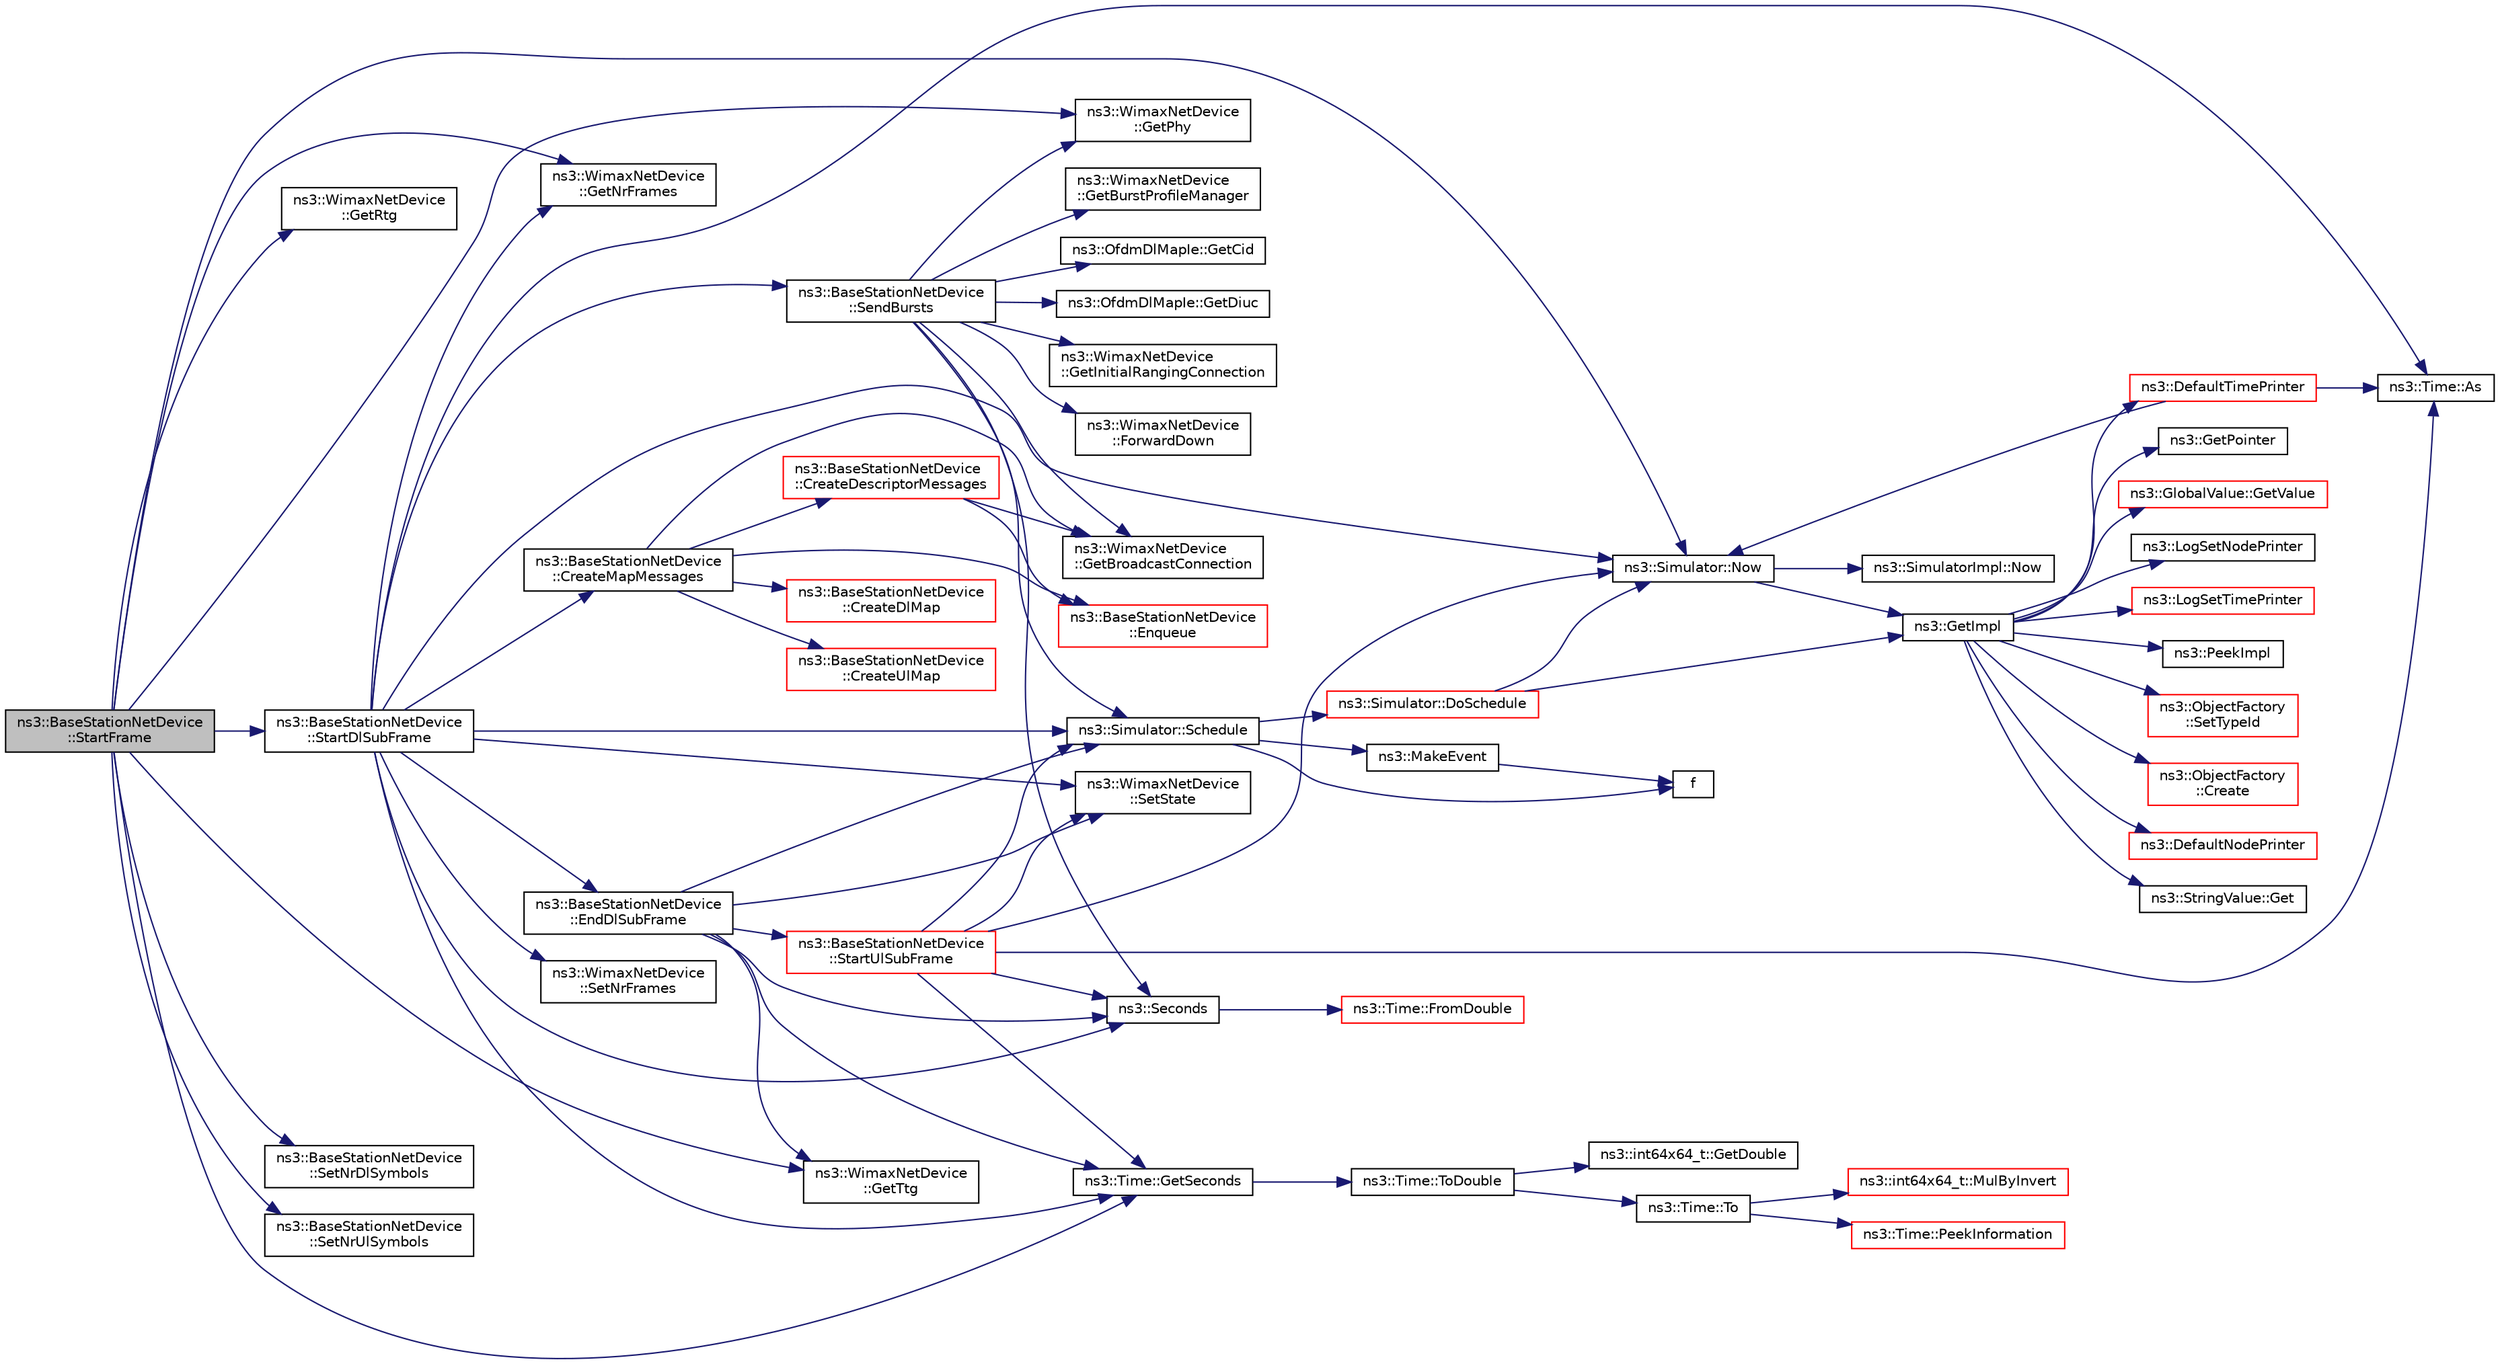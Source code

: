 digraph "ns3::BaseStationNetDevice::StartFrame"
{
 // LATEX_PDF_SIZE
  edge [fontname="Helvetica",fontsize="10",labelfontname="Helvetica",labelfontsize="10"];
  node [fontname="Helvetica",fontsize="10",shape=record];
  rankdir="LR";
  Node1 [label="ns3::BaseStationNetDevice\l::StartFrame",height=0.2,width=0.4,color="black", fillcolor="grey75", style="filled", fontcolor="black",tooltip="Start frame function."];
  Node1 -> Node2 [color="midnightblue",fontsize="10",style="solid",fontname="Helvetica"];
  Node2 [label="ns3::WimaxNetDevice\l::GetNrFrames",height=0.2,width=0.4,color="black", fillcolor="white", style="filled",URL="$classns3_1_1_wimax_net_device.html#a2db23ab911a2df326614d4dd42290932",tooltip="Get the number of frames."];
  Node1 -> Node3 [color="midnightblue",fontsize="10",style="solid",fontname="Helvetica"];
  Node3 [label="ns3::WimaxNetDevice\l::GetPhy",height=0.2,width=0.4,color="black", fillcolor="white", style="filled",URL="$classns3_1_1_wimax_net_device.html#a6a815b32ac3f6e44e5cad9d5350b7b5e",tooltip="Get the physical layer object."];
  Node1 -> Node4 [color="midnightblue",fontsize="10",style="solid",fontname="Helvetica"];
  Node4 [label="ns3::WimaxNetDevice\l::GetRtg",height=0.2,width=0.4,color="black", fillcolor="white", style="filled",URL="$classns3_1_1_wimax_net_device.html#ac29943ec748fea0aac9353fab1864be7",tooltip="Get receive/transmit transition gap."];
  Node1 -> Node5 [color="midnightblue",fontsize="10",style="solid",fontname="Helvetica"];
  Node5 [label="ns3::Time::GetSeconds",height=0.2,width=0.4,color="black", fillcolor="white", style="filled",URL="$classns3_1_1_time.html#a27cb7c22324e0447740929b024dbeb66",tooltip="Get an approximation of the time stored in this instance in the indicated unit."];
  Node5 -> Node6 [color="midnightblue",fontsize="10",style="solid",fontname="Helvetica"];
  Node6 [label="ns3::Time::ToDouble",height=0.2,width=0.4,color="black", fillcolor="white", style="filled",URL="$classns3_1_1_time.html#a1f1f3acb86e4ed17643ef4a9ed1564fe",tooltip="Get the Time value expressed in a particular unit."];
  Node6 -> Node7 [color="midnightblue",fontsize="10",style="solid",fontname="Helvetica"];
  Node7 [label="ns3::int64x64_t::GetDouble",height=0.2,width=0.4,color="black", fillcolor="white", style="filled",URL="$classns3_1_1int64x64__t.html#ad4fd5a21e426f206aca10112cf5f4948",tooltip="Get this value as a double."];
  Node6 -> Node8 [color="midnightblue",fontsize="10",style="solid",fontname="Helvetica"];
  Node8 [label="ns3::Time::To",height=0.2,width=0.4,color="black", fillcolor="white", style="filled",URL="$classns3_1_1_time.html#a0d851a1d99e3bc29625cc91cbf15e039",tooltip="Get the Time value expressed in a particular unit."];
  Node8 -> Node9 [color="midnightblue",fontsize="10",style="solid",fontname="Helvetica"];
  Node9 [label="ns3::int64x64_t::MulByInvert",height=0.2,width=0.4,color="red", fillcolor="white", style="filled",URL="$classns3_1_1int64x64__t.html#a57c020ccad8624bebf8f1ab8f6bb1e6e",tooltip="Multiply this value by a Q0.128 value, presumably representing an inverse, completing a division oper..."];
  Node8 -> Node11 [color="midnightblue",fontsize="10",style="solid",fontname="Helvetica"];
  Node11 [label="ns3::Time::PeekInformation",height=0.2,width=0.4,color="red", fillcolor="white", style="filled",URL="$classns3_1_1_time.html#a0b023c55c20582aa7c1781aacf128034",tooltip="Get the Information record for timeUnit for the current Resolution."];
  Node1 -> Node19 [color="midnightblue",fontsize="10",style="solid",fontname="Helvetica"];
  Node19 [label="ns3::WimaxNetDevice\l::GetTtg",height=0.2,width=0.4,color="black", fillcolor="white", style="filled",URL="$classns3_1_1_wimax_net_device.html#a4762a7cc1722f058eea7539494a05f29",tooltip="Get transmission/receive transition gap."];
  Node1 -> Node20 [color="midnightblue",fontsize="10",style="solid",fontname="Helvetica"];
  Node20 [label="ns3::Simulator::Now",height=0.2,width=0.4,color="black", fillcolor="white", style="filled",URL="$classns3_1_1_simulator.html#ac3178fa975b419f7875e7105be122800",tooltip="Return the current simulation virtual time."];
  Node20 -> Node21 [color="midnightblue",fontsize="10",style="solid",fontname="Helvetica"];
  Node21 [label="ns3::GetImpl",height=0.2,width=0.4,color="black", fillcolor="white", style="filled",URL="$group__simulator.html#ga42eb4eddad41528d4d99794a3dae3fd0",tooltip="Get the SimulatorImpl singleton."];
  Node21 -> Node22 [color="midnightblue",fontsize="10",style="solid",fontname="Helvetica"];
  Node22 [label="ns3::ObjectFactory\l::Create",height=0.2,width=0.4,color="red", fillcolor="white", style="filled",URL="$classns3_1_1_object_factory.html#a52eda277f4aaab54266134ba48102ad7",tooltip="Create an Object instance of the configured TypeId."];
  Node21 -> Node52 [color="midnightblue",fontsize="10",style="solid",fontname="Helvetica"];
  Node52 [label="ns3::DefaultNodePrinter",height=0.2,width=0.4,color="red", fillcolor="white", style="filled",URL="$group__logging.html#gac4c06cbbed12229d85991ced145f6be2",tooltip="Default node id printer implementation."];
  Node21 -> Node55 [color="midnightblue",fontsize="10",style="solid",fontname="Helvetica"];
  Node55 [label="ns3::DefaultTimePrinter",height=0.2,width=0.4,color="red", fillcolor="white", style="filled",URL="$namespacens3.html#ae01c3c7786b644dfb8a0bb8f1201b269",tooltip="Default Time printer."];
  Node55 -> Node56 [color="midnightblue",fontsize="10",style="solid",fontname="Helvetica"];
  Node56 [label="ns3::Time::As",height=0.2,width=0.4,color="black", fillcolor="white", style="filled",URL="$classns3_1_1_time.html#ad5198e31c2512226ca0e58b31fad7fd0",tooltip="Attach a unit to a Time, to facilitate output in a specific unit."];
  Node55 -> Node20 [color="midnightblue",fontsize="10",style="solid",fontname="Helvetica"];
  Node21 -> Node58 [color="midnightblue",fontsize="10",style="solid",fontname="Helvetica"];
  Node58 [label="ns3::StringValue::Get",height=0.2,width=0.4,color="black", fillcolor="white", style="filled",URL="$classns3_1_1_string_value.html#a6f208c2778fe1c7882e5cb429b8326ae",tooltip=" "];
  Node21 -> Node59 [color="midnightblue",fontsize="10",style="solid",fontname="Helvetica"];
  Node59 [label="ns3::GetPointer",height=0.2,width=0.4,color="black", fillcolor="white", style="filled",URL="$namespacens3.html#ab4e173cdfd43d17c1a40d5348510a670",tooltip=" "];
  Node21 -> Node60 [color="midnightblue",fontsize="10",style="solid",fontname="Helvetica"];
  Node60 [label="ns3::GlobalValue::GetValue",height=0.2,width=0.4,color="red", fillcolor="white", style="filled",URL="$classns3_1_1_global_value.html#a48a99242193fb69609a17332733e8600",tooltip="Get the value."];
  Node21 -> Node62 [color="midnightblue",fontsize="10",style="solid",fontname="Helvetica"];
  Node62 [label="ns3::LogSetNodePrinter",height=0.2,width=0.4,color="black", fillcolor="white", style="filled",URL="$namespacens3.html#aebac73305345f2e2803fdeb102a7705e",tooltip="Set the LogNodePrinter function to be used to prepend log messages with the node id."];
  Node21 -> Node63 [color="midnightblue",fontsize="10",style="solid",fontname="Helvetica"];
  Node63 [label="ns3::LogSetTimePrinter",height=0.2,width=0.4,color="red", fillcolor="white", style="filled",URL="$namespacens3.html#a46cd76678f7da29799d1b41994e12ec1",tooltip="Set the TimePrinter function to be used to prepend log messages with the simulation time."];
  Node21 -> Node68 [color="midnightblue",fontsize="10",style="solid",fontname="Helvetica"];
  Node68 [label="ns3::PeekImpl",height=0.2,width=0.4,color="black", fillcolor="white", style="filled",URL="$group__simulator.html#ga233c5c38de117e4e4a5a9cd168694792",tooltip="Get the static SimulatorImpl instance."];
  Node21 -> Node69 [color="midnightblue",fontsize="10",style="solid",fontname="Helvetica"];
  Node69 [label="ns3::ObjectFactory\l::SetTypeId",height=0.2,width=0.4,color="red", fillcolor="white", style="filled",URL="$classns3_1_1_object_factory.html#a77dcd099064038a1eb7a6b8251229ec3",tooltip="Set the TypeId of the Objects to be created by this factory."];
  Node20 -> Node70 [color="midnightblue",fontsize="10",style="solid",fontname="Helvetica"];
  Node70 [label="ns3::SimulatorImpl::Now",height=0.2,width=0.4,color="black", fillcolor="white", style="filled",URL="$classns3_1_1_simulator_impl.html#aa516c50060846adc6fd316e83ef0797c",tooltip="Return the current simulation virtual time."];
  Node1 -> Node71 [color="midnightblue",fontsize="10",style="solid",fontname="Helvetica"];
  Node71 [label="ns3::BaseStationNetDevice\l::SetNrDlSymbols",height=0.2,width=0.4,color="black", fillcolor="white", style="filled",URL="$classns3_1_1_base_station_net_device.html#a4432114996159479b03d7735d5716bf7",tooltip=" "];
  Node1 -> Node72 [color="midnightblue",fontsize="10",style="solid",fontname="Helvetica"];
  Node72 [label="ns3::BaseStationNetDevice\l::SetNrUlSymbols",height=0.2,width=0.4,color="black", fillcolor="white", style="filled",URL="$classns3_1_1_base_station_net_device.html#a8f53d76424bfbbed72d72ece5f76336c",tooltip=" "];
  Node1 -> Node73 [color="midnightblue",fontsize="10",style="solid",fontname="Helvetica"];
  Node73 [label="ns3::BaseStationNetDevice\l::StartDlSubFrame",height=0.2,width=0.4,color="black", fillcolor="white", style="filled",URL="$classns3_1_1_base_station_net_device.html#a27bab37fd4944f4c8fa93c5911effab3",tooltip="Start DL subframe function."];
  Node73 -> Node56 [color="midnightblue",fontsize="10",style="solid",fontname="Helvetica"];
  Node73 -> Node74 [color="midnightblue",fontsize="10",style="solid",fontname="Helvetica"];
  Node74 [label="ns3::BaseStationNetDevice\l::CreateMapMessages",height=0.2,width=0.4,color="black", fillcolor="white", style="filled",URL="$classns3_1_1_base_station_net_device.html#a5bbf169891f8a3b28b952039ed63253f",tooltip="creates the MAC management messages DL-MAP and UL-MAP"];
  Node74 -> Node75 [color="midnightblue",fontsize="10",style="solid",fontname="Helvetica"];
  Node75 [label="ns3::BaseStationNetDevice\l::CreateDescriptorMessages",height=0.2,width=0.4,color="red", fillcolor="white", style="filled",URL="$classns3_1_1_base_station_net_device.html#aa51c6c56099714aa267d63e4527c377b",tooltip="creates the channel descriptor MAC management messages DCD and UCD"];
  Node75 -> Node155 [color="midnightblue",fontsize="10",style="solid",fontname="Helvetica"];
  Node155 [label="ns3::BaseStationNetDevice\l::Enqueue",height=0.2,width=0.4,color="red", fillcolor="white", style="filled",URL="$classns3_1_1_base_station_net_device.html#a3c3e517ac4a08682411ed4fa0c97c037",tooltip="Enqueue a packet into a connection queue."];
  Node75 -> Node161 [color="midnightblue",fontsize="10",style="solid",fontname="Helvetica"];
  Node161 [label="ns3::WimaxNetDevice\l::GetBroadcastConnection",height=0.2,width=0.4,color="black", fillcolor="white", style="filled",URL="$classns3_1_1_wimax_net_device.html#a3d15e0998284a84d9ef45c28646e7657",tooltip="Get the broadcast connection."];
  Node74 -> Node162 [color="midnightblue",fontsize="10",style="solid",fontname="Helvetica"];
  Node162 [label="ns3::BaseStationNetDevice\l::CreateDlMap",height=0.2,width=0.4,color="red", fillcolor="white", style="filled",URL="$classns3_1_1_base_station_net_device.html#ab03962233fca4f8e6581c87ce34b8170",tooltip="Create DL map."];
  Node74 -> Node171 [color="midnightblue",fontsize="10",style="solid",fontname="Helvetica"];
  Node171 [label="ns3::BaseStationNetDevice\l::CreateUlMap",height=0.2,width=0.4,color="red", fillcolor="white", style="filled",URL="$classns3_1_1_base_station_net_device.html#a73d0eb6a57169fc627126d2e37de9f20",tooltip="Create UL map."];
  Node74 -> Node155 [color="midnightblue",fontsize="10",style="solid",fontname="Helvetica"];
  Node74 -> Node161 [color="midnightblue",fontsize="10",style="solid",fontname="Helvetica"];
  Node73 -> Node175 [color="midnightblue",fontsize="10",style="solid",fontname="Helvetica"];
  Node175 [label="ns3::BaseStationNetDevice\l::EndDlSubFrame",height=0.2,width=0.4,color="black", fillcolor="white", style="filled",URL="$classns3_1_1_base_station_net_device.html#a0d20b289eddae756199cc8d11d4db589",tooltip="End DL subframe function."];
  Node175 -> Node5 [color="midnightblue",fontsize="10",style="solid",fontname="Helvetica"];
  Node175 -> Node19 [color="midnightblue",fontsize="10",style="solid",fontname="Helvetica"];
  Node175 -> Node176 [color="midnightblue",fontsize="10",style="solid",fontname="Helvetica"];
  Node176 [label="ns3::Simulator::Schedule",height=0.2,width=0.4,color="black", fillcolor="white", style="filled",URL="$classns3_1_1_simulator.html#a3da7d28335c8ac0e3e86781f766df241",tooltip="Schedule an event to expire after delay."];
  Node176 -> Node177 [color="midnightblue",fontsize="10",style="solid",fontname="Helvetica"];
  Node177 [label="ns3::Simulator::DoSchedule",height=0.2,width=0.4,color="red", fillcolor="white", style="filled",URL="$classns3_1_1_simulator.html#a47af23973938819bdc89cb2807e09ed5",tooltip="Implementation of the various Schedule methods."];
  Node177 -> Node21 [color="midnightblue",fontsize="10",style="solid",fontname="Helvetica"];
  Node177 -> Node20 [color="midnightblue",fontsize="10",style="solid",fontname="Helvetica"];
  Node176 -> Node186 [color="midnightblue",fontsize="10",style="solid",fontname="Helvetica"];
  Node186 [label="f",height=0.2,width=0.4,color="black", fillcolor="white", style="filled",URL="$80211b_8c.html#ae7ffc1a8f84fa47a0812b2f2b9627132",tooltip=" "];
  Node176 -> Node187 [color="midnightblue",fontsize="10",style="solid",fontname="Helvetica"];
  Node187 [label="ns3::MakeEvent",height=0.2,width=0.4,color="black", fillcolor="white", style="filled",URL="$group__makeeventfnptr.html#ga289a28a2497c18a9bd299e5e2014094b",tooltip="Make an EventImpl from a function pointer taking varying numbers of arguments."];
  Node187 -> Node186 [color="midnightblue",fontsize="10",style="solid",fontname="Helvetica"];
  Node175 -> Node188 [color="midnightblue",fontsize="10",style="solid",fontname="Helvetica"];
  Node188 [label="ns3::Seconds",height=0.2,width=0.4,color="black", fillcolor="white", style="filled",URL="$group__timecivil.html#ga33c34b816f8ff6628e33d5c8e9713b9e",tooltip="Construct a Time in the indicated unit."];
  Node188 -> Node14 [color="midnightblue",fontsize="10",style="solid",fontname="Helvetica"];
  Node14 [label="ns3::Time::FromDouble",height=0.2,width=0.4,color="red", fillcolor="white", style="filled",URL="$classns3_1_1_time.html#a60e845f4a74e62495b86356afe604cb4",tooltip="Create a Time equal to value in unit unit."];
  Node175 -> Node189 [color="midnightblue",fontsize="10",style="solid",fontname="Helvetica"];
  Node189 [label="ns3::WimaxNetDevice\l::SetState",height=0.2,width=0.4,color="black", fillcolor="white", style="filled",URL="$classns3_1_1_wimax_net_device.html#a6f3df9f6d5c94c02e7ecab21bfab2fce",tooltip="Set the device state."];
  Node175 -> Node190 [color="midnightblue",fontsize="10",style="solid",fontname="Helvetica"];
  Node190 [label="ns3::BaseStationNetDevice\l::StartUlSubFrame",height=0.2,width=0.4,color="red", fillcolor="white", style="filled",URL="$classns3_1_1_base_station_net_device.html#adb3fc441a44d0b6e9c1d032b73a3d34b",tooltip="Start UL subframe function."];
  Node190 -> Node56 [color="midnightblue",fontsize="10",style="solid",fontname="Helvetica"];
  Node190 -> Node5 [color="midnightblue",fontsize="10",style="solid",fontname="Helvetica"];
  Node190 -> Node20 [color="midnightblue",fontsize="10",style="solid",fontname="Helvetica"];
  Node190 -> Node176 [color="midnightblue",fontsize="10",style="solid",fontname="Helvetica"];
  Node190 -> Node188 [color="midnightblue",fontsize="10",style="solid",fontname="Helvetica"];
  Node190 -> Node189 [color="midnightblue",fontsize="10",style="solid",fontname="Helvetica"];
  Node73 -> Node2 [color="midnightblue",fontsize="10",style="solid",fontname="Helvetica"];
  Node73 -> Node5 [color="midnightblue",fontsize="10",style="solid",fontname="Helvetica"];
  Node73 -> Node20 [color="midnightblue",fontsize="10",style="solid",fontname="Helvetica"];
  Node73 -> Node176 [color="midnightblue",fontsize="10",style="solid",fontname="Helvetica"];
  Node73 -> Node188 [color="midnightblue",fontsize="10",style="solid",fontname="Helvetica"];
  Node73 -> Node203 [color="midnightblue",fontsize="10",style="solid",fontname="Helvetica"];
  Node203 [label="ns3::BaseStationNetDevice\l::SendBursts",height=0.2,width=0.4,color="black", fillcolor="white", style="filled",URL="$classns3_1_1_base_station_net_device.html#aff0dccc62470f6bd3c04fe8824b20454",tooltip="Send burst function."];
  Node203 -> Node204 [color="midnightblue",fontsize="10",style="solid",fontname="Helvetica"];
  Node204 [label="ns3::WimaxNetDevice\l::ForwardDown",height=0.2,width=0.4,color="black", fillcolor="white", style="filled",URL="$classns3_1_1_wimax_net_device.html#af484194cd18f49cb532794513636f2b9",tooltip="Forward a packet down the stack."];
  Node203 -> Node161 [color="midnightblue",fontsize="10",style="solid",fontname="Helvetica"];
  Node203 -> Node125 [color="midnightblue",fontsize="10",style="solid",fontname="Helvetica"];
  Node125 [label="ns3::WimaxNetDevice\l::GetBurstProfileManager",height=0.2,width=0.4,color="black", fillcolor="white", style="filled",URL="$classns3_1_1_wimax_net_device.html#ab7226f8e7ce8049d450b17cc88d60ff8",tooltip="Get the burst profile manager."];
  Node203 -> Node205 [color="midnightblue",fontsize="10",style="solid",fontname="Helvetica"];
  Node205 [label="ns3::OfdmDlMapIe::GetCid",height=0.2,width=0.4,color="black", fillcolor="white", style="filled",URL="$classns3_1_1_ofdm_dl_map_ie.html#a9bec496a2a493826cedc22f8fe6b91d6",tooltip="Set CID field."];
  Node203 -> Node206 [color="midnightblue",fontsize="10",style="solid",fontname="Helvetica"];
  Node206 [label="ns3::OfdmDlMapIe::GetDiuc",height=0.2,width=0.4,color="black", fillcolor="white", style="filled",URL="$classns3_1_1_ofdm_dl_map_ie.html#a9e6854ecb7ea9913da5704920b339375",tooltip="Get DIUC field."];
  Node203 -> Node207 [color="midnightblue",fontsize="10",style="solid",fontname="Helvetica"];
  Node207 [label="ns3::WimaxNetDevice\l::GetInitialRangingConnection",height=0.2,width=0.4,color="black", fillcolor="white", style="filled",URL="$classns3_1_1_wimax_net_device.html#a8afddce84e71d28e3545365f64d57292",tooltip="Get the initial ranging connection."];
  Node203 -> Node3 [color="midnightblue",fontsize="10",style="solid",fontname="Helvetica"];
  Node203 -> Node176 [color="midnightblue",fontsize="10",style="solid",fontname="Helvetica"];
  Node203 -> Node188 [color="midnightblue",fontsize="10",style="solid",fontname="Helvetica"];
  Node73 -> Node208 [color="midnightblue",fontsize="10",style="solid",fontname="Helvetica"];
  Node208 [label="ns3::WimaxNetDevice\l::SetNrFrames",height=0.2,width=0.4,color="black", fillcolor="white", style="filled",URL="$classns3_1_1_wimax_net_device.html#aae61255eadbac0ed370b3d6f679ab1fc",tooltip="Set the number of frames."];
  Node73 -> Node189 [color="midnightblue",fontsize="10",style="solid",fontname="Helvetica"];
}

